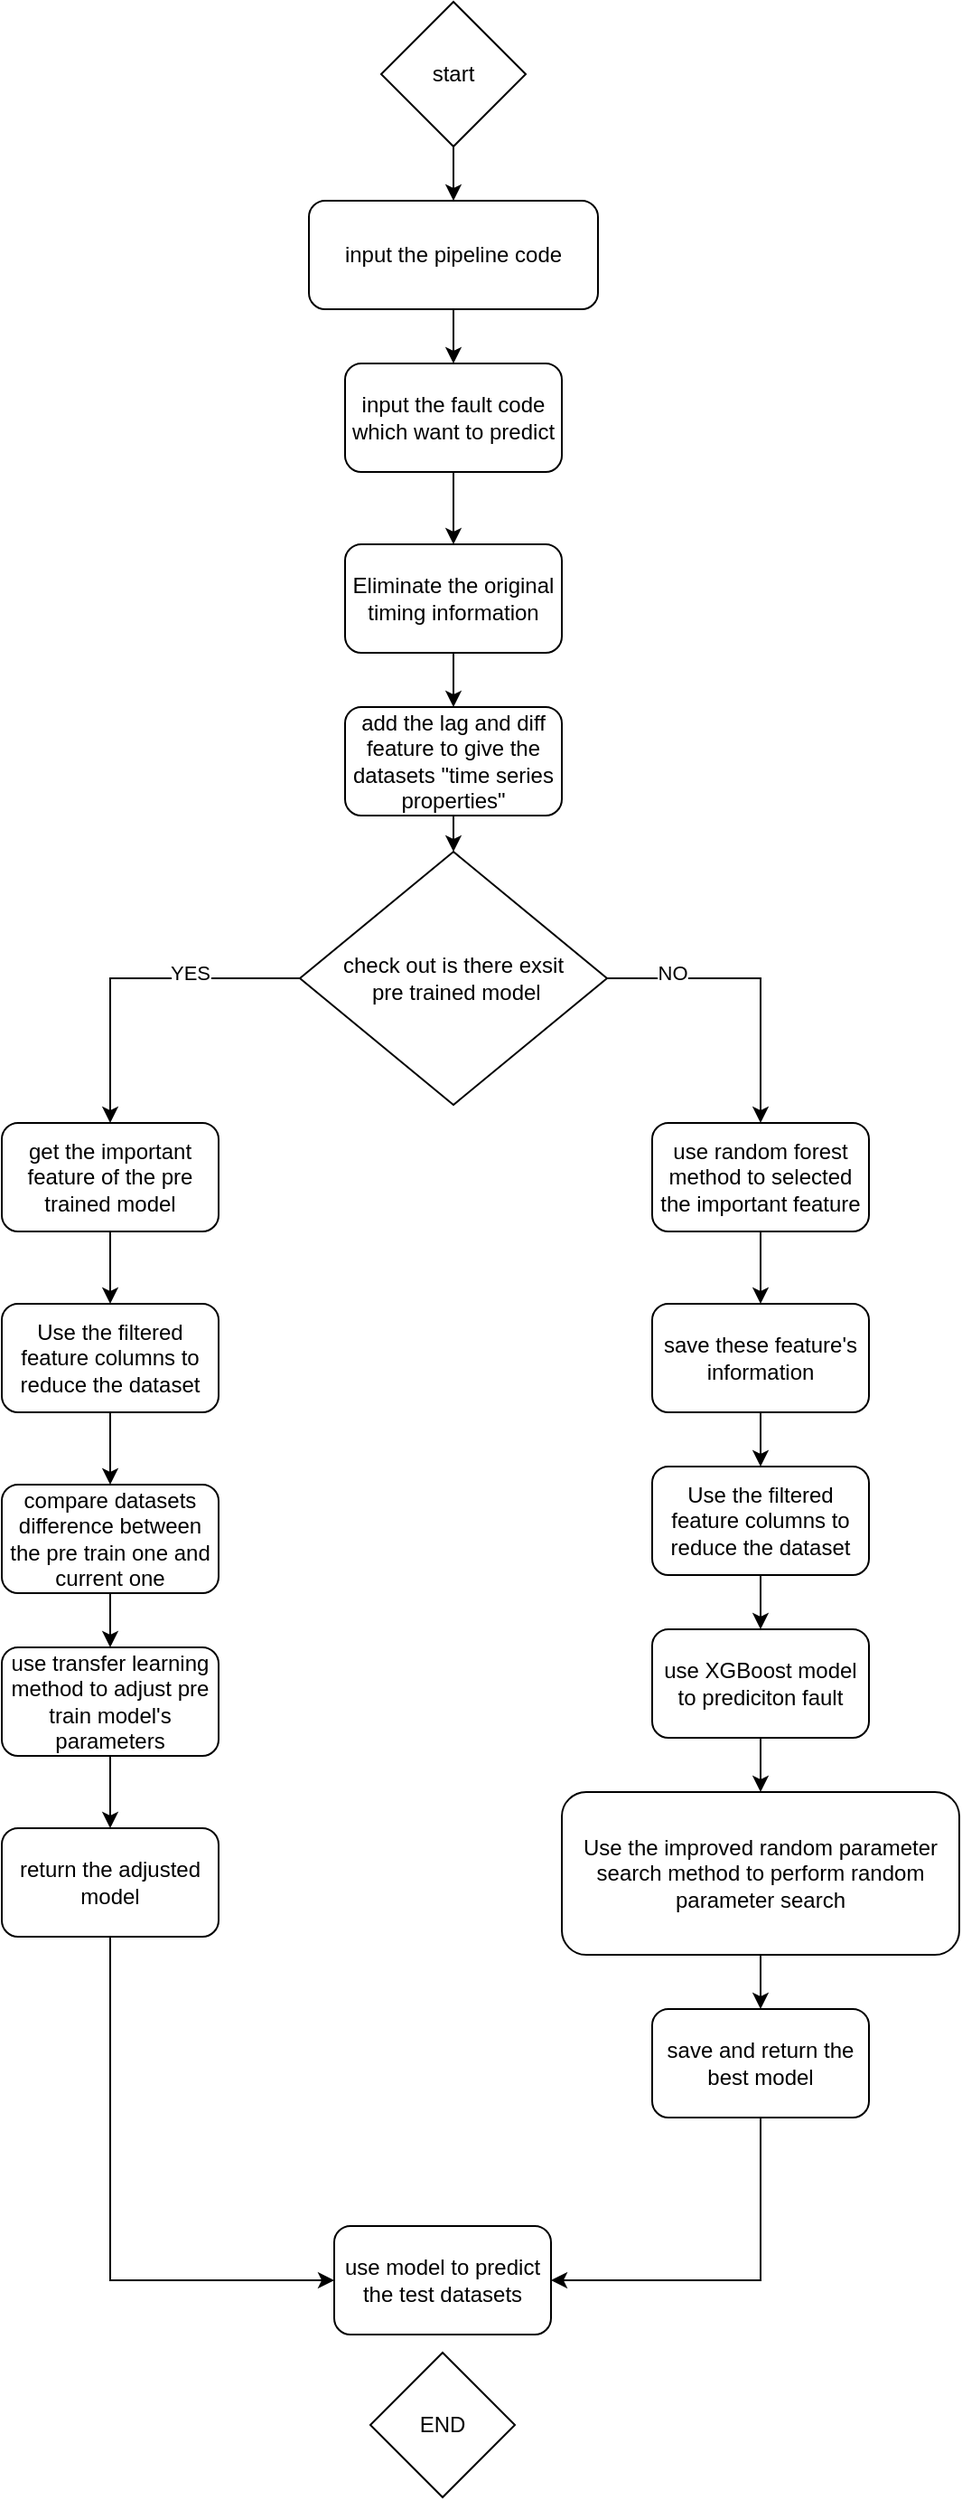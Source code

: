 <mxfile version="24.6.4" type="github">
  <diagram name="第 1 页" id="ZZP4DtZy3uweT7do1U-z">
    <mxGraphModel dx="1022" dy="684" grid="1" gridSize="10" guides="1" tooltips="1" connect="1" arrows="1" fold="1" page="1" pageScale="1" pageWidth="827" pageHeight="1169" math="0" shadow="0">
      <root>
        <mxCell id="0" />
        <mxCell id="1" parent="0" />
        <mxCell id="yVVEGM8As_ze5ZNv9kSu-3" value="" style="edgeStyle=orthogonalEdgeStyle;rounded=0;orthogonalLoop=1;jettySize=auto;html=1;" parent="1" source="yVVEGM8As_ze5ZNv9kSu-1" target="yVVEGM8As_ze5ZNv9kSu-2" edge="1">
          <mxGeometry relative="1" as="geometry" />
        </mxCell>
        <mxCell id="yVVEGM8As_ze5ZNv9kSu-1" value="start" style="rhombus;whiteSpace=wrap;html=1;" parent="1" vertex="1">
          <mxGeometry x="320" y="50" width="80" height="80" as="geometry" />
        </mxCell>
        <mxCell id="yVVEGM8As_ze5ZNv9kSu-5" value="" style="edgeStyle=orthogonalEdgeStyle;rounded=0;orthogonalLoop=1;jettySize=auto;html=1;" parent="1" source="yVVEGM8As_ze5ZNv9kSu-2" target="yVVEGM8As_ze5ZNv9kSu-4" edge="1">
          <mxGeometry relative="1" as="geometry" />
        </mxCell>
        <mxCell id="yVVEGM8As_ze5ZNv9kSu-2" value="input the pipeline code" style="rounded=1;whiteSpace=wrap;html=1;" parent="1" vertex="1">
          <mxGeometry x="280" y="160" width="160" height="60" as="geometry" />
        </mxCell>
        <mxCell id="yVVEGM8As_ze5ZNv9kSu-13" value="" style="edgeStyle=orthogonalEdgeStyle;rounded=0;orthogonalLoop=1;jettySize=auto;html=1;" parent="1" source="yVVEGM8As_ze5ZNv9kSu-4" edge="1">
          <mxGeometry relative="1" as="geometry">
            <mxPoint x="360" y="350" as="targetPoint" />
          </mxGeometry>
        </mxCell>
        <mxCell id="yVVEGM8As_ze5ZNv9kSu-4" value="input the fault code which want to predict" style="whiteSpace=wrap;html=1;rounded=1;" parent="1" vertex="1">
          <mxGeometry x="300" y="250" width="120" height="60" as="geometry" />
        </mxCell>
        <mxCell id="yVVEGM8As_ze5ZNv9kSu-17" style="edgeStyle=orthogonalEdgeStyle;rounded=0;orthogonalLoop=1;jettySize=auto;html=1;exitX=0;exitY=0.5;exitDx=0;exitDy=0;entryX=0.5;entryY=0;entryDx=0;entryDy=0;" parent="1" source="yVVEGM8As_ze5ZNv9kSu-10" target="yVVEGM8As_ze5ZNv9kSu-15" edge="1">
          <mxGeometry relative="1" as="geometry" />
        </mxCell>
        <mxCell id="yVVEGM8As_ze5ZNv9kSu-18" value="YES" style="edgeLabel;html=1;align=center;verticalAlign=middle;resizable=0;points=[];" parent="yVVEGM8As_ze5ZNv9kSu-17" vertex="1" connectable="0">
          <mxGeometry x="-0.341" y="-3" relative="1" as="geometry">
            <mxPoint as="offset" />
          </mxGeometry>
        </mxCell>
        <mxCell id="yVVEGM8As_ze5ZNv9kSu-19" style="edgeStyle=orthogonalEdgeStyle;rounded=0;orthogonalLoop=1;jettySize=auto;html=1;exitX=1;exitY=0.5;exitDx=0;exitDy=0;entryX=0.5;entryY=0;entryDx=0;entryDy=0;" parent="1" source="yVVEGM8As_ze5ZNv9kSu-10" target="yVVEGM8As_ze5ZNv9kSu-16" edge="1">
          <mxGeometry relative="1" as="geometry" />
        </mxCell>
        <mxCell id="yVVEGM8As_ze5ZNv9kSu-20" value="NO" style="edgeLabel;html=1;align=center;verticalAlign=middle;resizable=0;points=[];" parent="yVVEGM8As_ze5ZNv9kSu-19" vertex="1" connectable="0">
          <mxGeometry x="-0.564" y="3" relative="1" as="geometry">
            <mxPoint as="offset" />
          </mxGeometry>
        </mxCell>
        <mxCell id="yVVEGM8As_ze5ZNv9kSu-10" value="check out is there exsit&lt;div&gt;&amp;nbsp;pre trained model&lt;/div&gt;" style="rhombus;whiteSpace=wrap;html=1;" parent="1" vertex="1">
          <mxGeometry x="275" y="520" width="170" height="140" as="geometry" />
        </mxCell>
        <mxCell id="yVVEGM8As_ze5ZNv9kSu-22" value="" style="edgeStyle=orthogonalEdgeStyle;rounded=0;orthogonalLoop=1;jettySize=auto;html=1;" parent="1" source="yVVEGM8As_ze5ZNv9kSu-15" target="yVVEGM8As_ze5ZNv9kSu-21" edge="1">
          <mxGeometry relative="1" as="geometry" />
        </mxCell>
        <mxCell id="yVVEGM8As_ze5ZNv9kSu-15" value="&lt;div&gt;&lt;br&gt;&lt;/div&gt;get the important feature of the pre trained model&lt;div&gt;&lt;br&gt;&lt;/div&gt;" style="rounded=1;whiteSpace=wrap;html=1;" parent="1" vertex="1">
          <mxGeometry x="110" y="670" width="120" height="60" as="geometry" />
        </mxCell>
        <mxCell id="yVVEGM8As_ze5ZNv9kSu-28" value="" style="edgeStyle=orthogonalEdgeStyle;rounded=0;orthogonalLoop=1;jettySize=auto;html=1;" parent="1" source="yVVEGM8As_ze5ZNv9kSu-16" target="yVVEGM8As_ze5ZNv9kSu-27" edge="1">
          <mxGeometry relative="1" as="geometry" />
        </mxCell>
        <mxCell id="yVVEGM8As_ze5ZNv9kSu-16" value="use random forest method to selected the important feature" style="rounded=1;whiteSpace=wrap;html=1;" parent="1" vertex="1">
          <mxGeometry x="470" y="670" width="120" height="60" as="geometry" />
        </mxCell>
        <mxCell id="yVVEGM8As_ze5ZNv9kSu-24" value="" style="edgeStyle=orthogonalEdgeStyle;rounded=0;orthogonalLoop=1;jettySize=auto;html=1;" parent="1" source="yVVEGM8As_ze5ZNv9kSu-21" target="yVVEGM8As_ze5ZNv9kSu-23" edge="1">
          <mxGeometry relative="1" as="geometry" />
        </mxCell>
        <mxCell id="yVVEGM8As_ze5ZNv9kSu-21" value="Use the filtered feature columns to reduce the dataset" style="whiteSpace=wrap;html=1;rounded=1;" parent="1" vertex="1">
          <mxGeometry x="110" y="770" width="120" height="60" as="geometry" />
        </mxCell>
        <mxCell id="yVVEGM8As_ze5ZNv9kSu-26" value="" style="edgeStyle=orthogonalEdgeStyle;rounded=0;orthogonalLoop=1;jettySize=auto;html=1;" parent="1" source="yVVEGM8As_ze5ZNv9kSu-23" target="yVVEGM8As_ze5ZNv9kSu-25" edge="1">
          <mxGeometry relative="1" as="geometry" />
        </mxCell>
        <mxCell id="yVVEGM8As_ze5ZNv9kSu-23" value="compare datasets difference between the pre train one and current one" style="whiteSpace=wrap;html=1;rounded=1;" parent="1" vertex="1">
          <mxGeometry x="110" y="870" width="120" height="60" as="geometry" />
        </mxCell>
        <mxCell id="H2bx0KXIKEUTD5f2-NcN-2" value="" style="edgeStyle=orthogonalEdgeStyle;rounded=0;orthogonalLoop=1;jettySize=auto;html=1;" edge="1" parent="1" source="yVVEGM8As_ze5ZNv9kSu-25" target="H2bx0KXIKEUTD5f2-NcN-1">
          <mxGeometry relative="1" as="geometry" />
        </mxCell>
        <mxCell id="yVVEGM8As_ze5ZNv9kSu-25" value="use transfer learning method to adjust pre train model&#39;s parameters" style="whiteSpace=wrap;html=1;rounded=1;" parent="1" vertex="1">
          <mxGeometry x="110" y="960" width="120" height="60" as="geometry" />
        </mxCell>
        <mxCell id="yVVEGM8As_ze5ZNv9kSu-30" value="" style="edgeStyle=orthogonalEdgeStyle;rounded=0;orthogonalLoop=1;jettySize=auto;html=1;" parent="1" source="yVVEGM8As_ze5ZNv9kSu-27" target="yVVEGM8As_ze5ZNv9kSu-29" edge="1">
          <mxGeometry relative="1" as="geometry" />
        </mxCell>
        <mxCell id="yVVEGM8As_ze5ZNv9kSu-27" value="save these feature&#39;s information" style="whiteSpace=wrap;html=1;rounded=1;" parent="1" vertex="1">
          <mxGeometry x="470" y="770" width="120" height="60" as="geometry" />
        </mxCell>
        <mxCell id="yVVEGM8As_ze5ZNv9kSu-32" value="" style="edgeStyle=orthogonalEdgeStyle;rounded=0;orthogonalLoop=1;jettySize=auto;html=1;" parent="1" source="yVVEGM8As_ze5ZNv9kSu-29" target="yVVEGM8As_ze5ZNv9kSu-31" edge="1">
          <mxGeometry relative="1" as="geometry" />
        </mxCell>
        <mxCell id="yVVEGM8As_ze5ZNv9kSu-29" value="Use the filtered feature columns to reduce the dataset" style="whiteSpace=wrap;html=1;rounded=1;" parent="1" vertex="1">
          <mxGeometry x="470" y="860" width="120" height="60" as="geometry" />
        </mxCell>
        <mxCell id="yVVEGM8As_ze5ZNv9kSu-34" value="" style="edgeStyle=orthogonalEdgeStyle;rounded=0;orthogonalLoop=1;jettySize=auto;html=1;" parent="1" source="yVVEGM8As_ze5ZNv9kSu-31" target="yVVEGM8As_ze5ZNv9kSu-33" edge="1">
          <mxGeometry relative="1" as="geometry" />
        </mxCell>
        <mxCell id="yVVEGM8As_ze5ZNv9kSu-31" value="use XGBoost model to prediciton fault" style="whiteSpace=wrap;html=1;rounded=1;" parent="1" vertex="1">
          <mxGeometry x="470" y="950" width="120" height="60" as="geometry" />
        </mxCell>
        <mxCell id="yVVEGM8As_ze5ZNv9kSu-36" value="" style="edgeStyle=orthogonalEdgeStyle;rounded=0;orthogonalLoop=1;jettySize=auto;html=1;" parent="1" source="yVVEGM8As_ze5ZNv9kSu-33" target="yVVEGM8As_ze5ZNv9kSu-35" edge="1">
          <mxGeometry relative="1" as="geometry" />
        </mxCell>
        <mxCell id="yVVEGM8As_ze5ZNv9kSu-33" value="Use the improved random parameter search method to perform random parameter search" style="whiteSpace=wrap;html=1;rounded=1;" parent="1" vertex="1">
          <mxGeometry x="420" y="1040" width="220" height="90" as="geometry" />
        </mxCell>
        <mxCell id="H2bx0KXIKEUTD5f2-NcN-8" style="edgeStyle=orthogonalEdgeStyle;rounded=0;orthogonalLoop=1;jettySize=auto;html=1;exitX=0.5;exitY=1;exitDx=0;exitDy=0;entryX=1;entryY=0.5;entryDx=0;entryDy=0;" edge="1" parent="1" source="yVVEGM8As_ze5ZNv9kSu-35" target="H2bx0KXIKEUTD5f2-NcN-3">
          <mxGeometry relative="1" as="geometry" />
        </mxCell>
        <mxCell id="yVVEGM8As_ze5ZNv9kSu-35" value="save and return the best model" style="whiteSpace=wrap;html=1;rounded=1;" parent="1" vertex="1">
          <mxGeometry x="470" y="1160" width="120" height="60" as="geometry" />
        </mxCell>
        <mxCell id="yVVEGM8As_ze5ZNv9kSu-42" style="edgeStyle=orthogonalEdgeStyle;rounded=0;orthogonalLoop=1;jettySize=auto;html=1;exitX=0.5;exitY=1;exitDx=0;exitDy=0;entryX=0.5;entryY=0;entryDx=0;entryDy=0;" parent="1" source="yVVEGM8As_ze5ZNv9kSu-37" target="yVVEGM8As_ze5ZNv9kSu-41" edge="1">
          <mxGeometry relative="1" as="geometry" />
        </mxCell>
        <mxCell id="yVVEGM8As_ze5ZNv9kSu-37" value="Eliminate the original timing information" style="rounded=1;whiteSpace=wrap;html=1;" parent="1" vertex="1">
          <mxGeometry x="300" y="350" width="120" height="60" as="geometry" />
        </mxCell>
        <mxCell id="yVVEGM8As_ze5ZNv9kSu-43" style="edgeStyle=orthogonalEdgeStyle;rounded=0;orthogonalLoop=1;jettySize=auto;html=1;exitX=0.5;exitY=1;exitDx=0;exitDy=0;entryX=0.5;entryY=0;entryDx=0;entryDy=0;" parent="1" source="yVVEGM8As_ze5ZNv9kSu-41" target="yVVEGM8As_ze5ZNv9kSu-10" edge="1">
          <mxGeometry relative="1" as="geometry" />
        </mxCell>
        <mxCell id="yVVEGM8As_ze5ZNv9kSu-41" value="add the lag and diff feature to give the datasets &quot;time series properties&quot;" style="rounded=1;whiteSpace=wrap;html=1;" parent="1" vertex="1">
          <mxGeometry x="300" y="440" width="120" height="60" as="geometry" />
        </mxCell>
        <mxCell id="H2bx0KXIKEUTD5f2-NcN-4" value="" style="edgeStyle=orthogonalEdgeStyle;rounded=0;orthogonalLoop=1;jettySize=auto;html=1;" edge="1" parent="1" source="H2bx0KXIKEUTD5f2-NcN-1" target="H2bx0KXIKEUTD5f2-NcN-3">
          <mxGeometry relative="1" as="geometry">
            <Array as="points">
              <mxPoint x="170" y="1310" />
            </Array>
          </mxGeometry>
        </mxCell>
        <mxCell id="H2bx0KXIKEUTD5f2-NcN-1" value="return the adjusted model" style="whiteSpace=wrap;html=1;rounded=1;" vertex="1" parent="1">
          <mxGeometry x="110" y="1060" width="120" height="60" as="geometry" />
        </mxCell>
        <mxCell id="H2bx0KXIKEUTD5f2-NcN-3" value="use model to predict the test datasets" style="whiteSpace=wrap;html=1;rounded=1;" vertex="1" parent="1">
          <mxGeometry x="294" y="1280" width="120" height="60" as="geometry" />
        </mxCell>
        <mxCell id="H2bx0KXIKEUTD5f2-NcN-5" value="END" style="rhombus;whiteSpace=wrap;html=1;" vertex="1" parent="1">
          <mxGeometry x="314" y="1350" width="80" height="80" as="geometry" />
        </mxCell>
      </root>
    </mxGraphModel>
  </diagram>
</mxfile>
